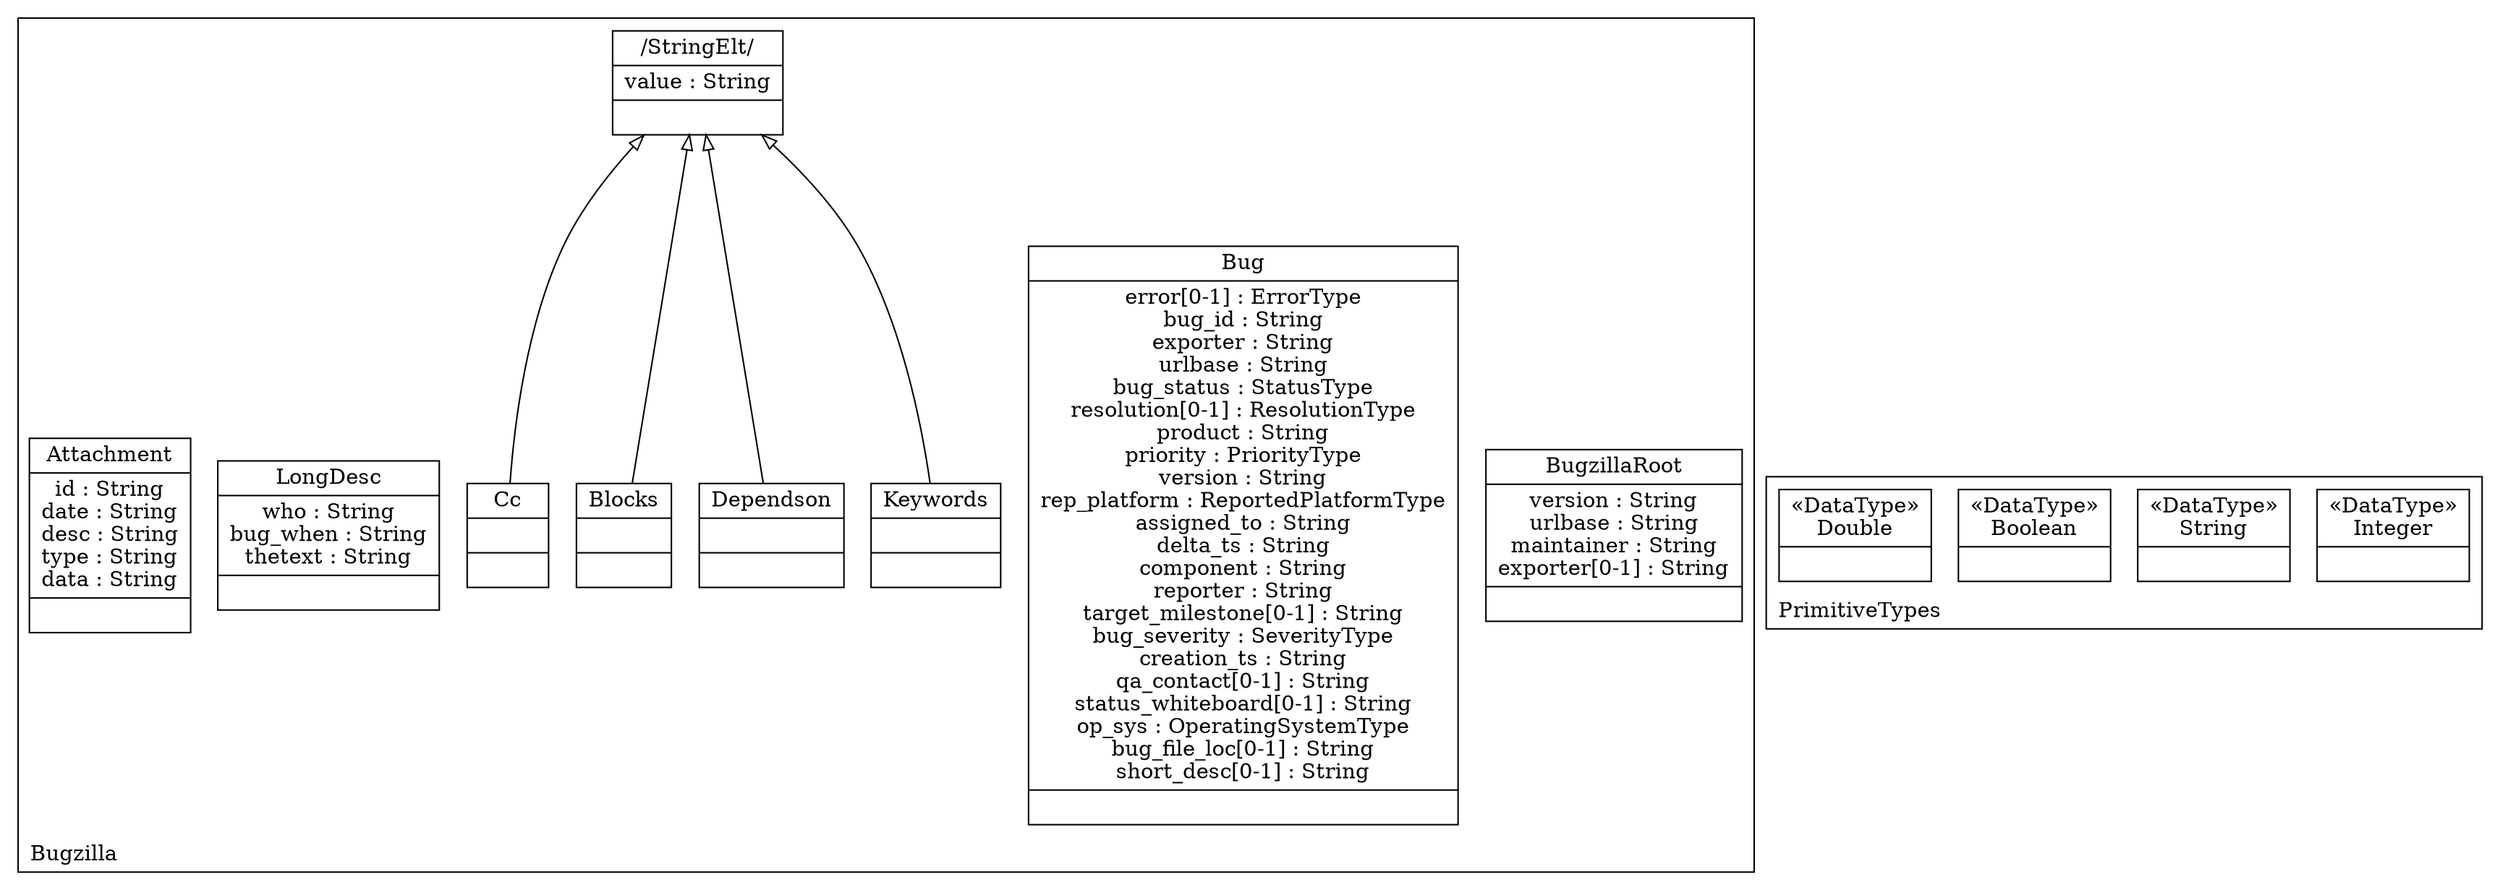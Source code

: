 digraph "KM3 Model in DOT" {
graph[rankdir=BT,labeljust=l,labelloc=t,nodeSep=0.75,compound=true];
 subgraph "cluster_Bugzilla"{
labelloc=t
color=black
label=Bugzilla
 node[shape=record];
BugzillaRoot[label="{BugzillaRoot|version : String\nurlbase : String\nmaintainer : String\nexporter[0-1] : String| }"]
;
 node[shape=record];
Bug[label="{Bug|error[0-1] : ErrorType\nbug_id : String\nexporter : String\nurlbase : String\nbug_status : StatusType\nresolution[0-1] : ResolutionType\nproduct : String\npriority : PriorityType\nversion : String\nrep_platform : ReportedPlatformType\nassigned_to : String\ndelta_ts : String\ncomponent : String\nreporter : String\ntarget_milestone[0-1] : String\nbug_severity : SeverityType\ncreation_ts : String\nqa_contact[0-1] : String\nstatus_whiteboard[0-1] : String\nop_sys : OperatingSystemType\nbug_file_loc[0-1] : String\nshort_desc[0-1] : String| }"]
;
 node[shape=record];
StringElt[label="{/StringElt/|value : String| }"]
;
 node[shape=record];
Keywords[label="{Keywords| | }"]
 Keywords->StringElt[arrowhead=onormal,group=StringElt,minlen=2,constraint=true,]
;
 node[shape=record];
Dependson[label="{Dependson| | }"]
 Dependson->StringElt[arrowhead=onormal,group=StringElt,minlen=2,constraint=true,]
;
 node[shape=record];
Blocks[label="{Blocks| | }"]
 Blocks->StringElt[arrowhead=onormal,group=StringElt,minlen=2,constraint=true,]
;
 node[shape=record];
Cc[label="{Cc| | }"]
 Cc->StringElt[arrowhead=onormal,group=StringElt,minlen=2,constraint=true,]
;
 node[shape=record];
LongDesc[label="{LongDesc|who : String\nbug_when : String\nthetext : String| }"]
;
 node[shape=record];
Attachment[label="{Attachment|id : String\ndate : String\ndesc : String\ntype : String\ndata : String| }"]
;

} subgraph "cluster_PrimitiveTypes"{
labelloc=t
color=black
label=PrimitiveTypes
 node[shape=record];
Integer[label="{&#171;DataType&#187;\nInteger|}"]
;
 node[shape=record];
String[label="{&#171;DataType&#187;\nString|}"]
;
 node[shape=record];
Boolean[label="{&#171;DataType&#187;\nBoolean|}"]
;
 node[shape=record];
Double[label="{&#171;DataType&#187;\nDouble|}"]
;

}
}